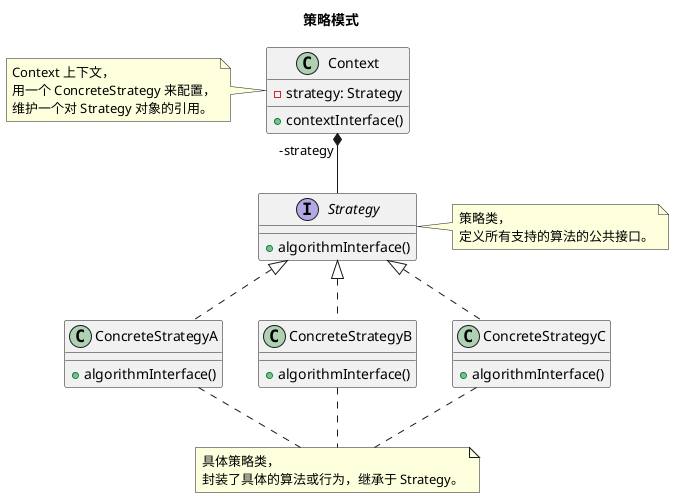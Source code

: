 @startuml

title 策略模式

class Context {
  - strategy: Strategy
  + contextInterface()
}
note left: Context 上下文，\n用一个 ConcreteStrategy 来配置，\n维护一个对 Strategy 对象的引用。

interface Strategy {
  + algorithmInterface()
}
note right: 策略类，\n定义所有支持的算法的公共接口。

class ConcreteStrategyA {
  + algorithmInterface()
}

class ConcreteStrategyB {
  + algorithmInterface()
}

class ConcreteStrategyC {
  + algorithmInterface()
}

Context "-strategy" *-- Strategy

' 这里的"实现"也可以是"继承"。不必太拘泥形式。
Strategy <|.. ConcreteStrategyA
Strategy <|.. ConcreteStrategyB
Strategy <|.. ConcreteStrategyC


note "具体策略类，\n封装了具体的算法或行为，继承于 Strategy。" as scn
ConcreteStrategyA .. scn
ConcreteStrategyB .. scn
ConcreteStrategyC .. scn

@enduml
